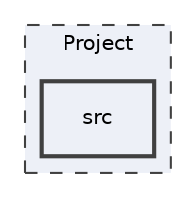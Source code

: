 digraph "Project/src"
{
 // LATEX_PDF_SIZE
  edge [fontname="Helvetica",fontsize="10",labelfontname="Helvetica",labelfontsize="10"];
  node [fontname="Helvetica",fontsize="10",shape=record];
  compound=true
  subgraph clusterdir_ffd1f789ec7bd0a45fc6ad92579c5070 {
    graph [ bgcolor="#edf0f7", pencolor="grey25", style="filled,dashed,", label="Project", fontname="Helvetica", fontsize="10", URL="dir_ffd1f789ec7bd0a45fc6ad92579c5070.html"]
  dir_ca517da7c0ff3c5dcf7de7aebdabe148 [shape=box, label="src", style="filled,bold,", fillcolor="#edf0f7", color="grey25", URL="dir_ca517da7c0ff3c5dcf7de7aebdabe148.html"];
  }
}

